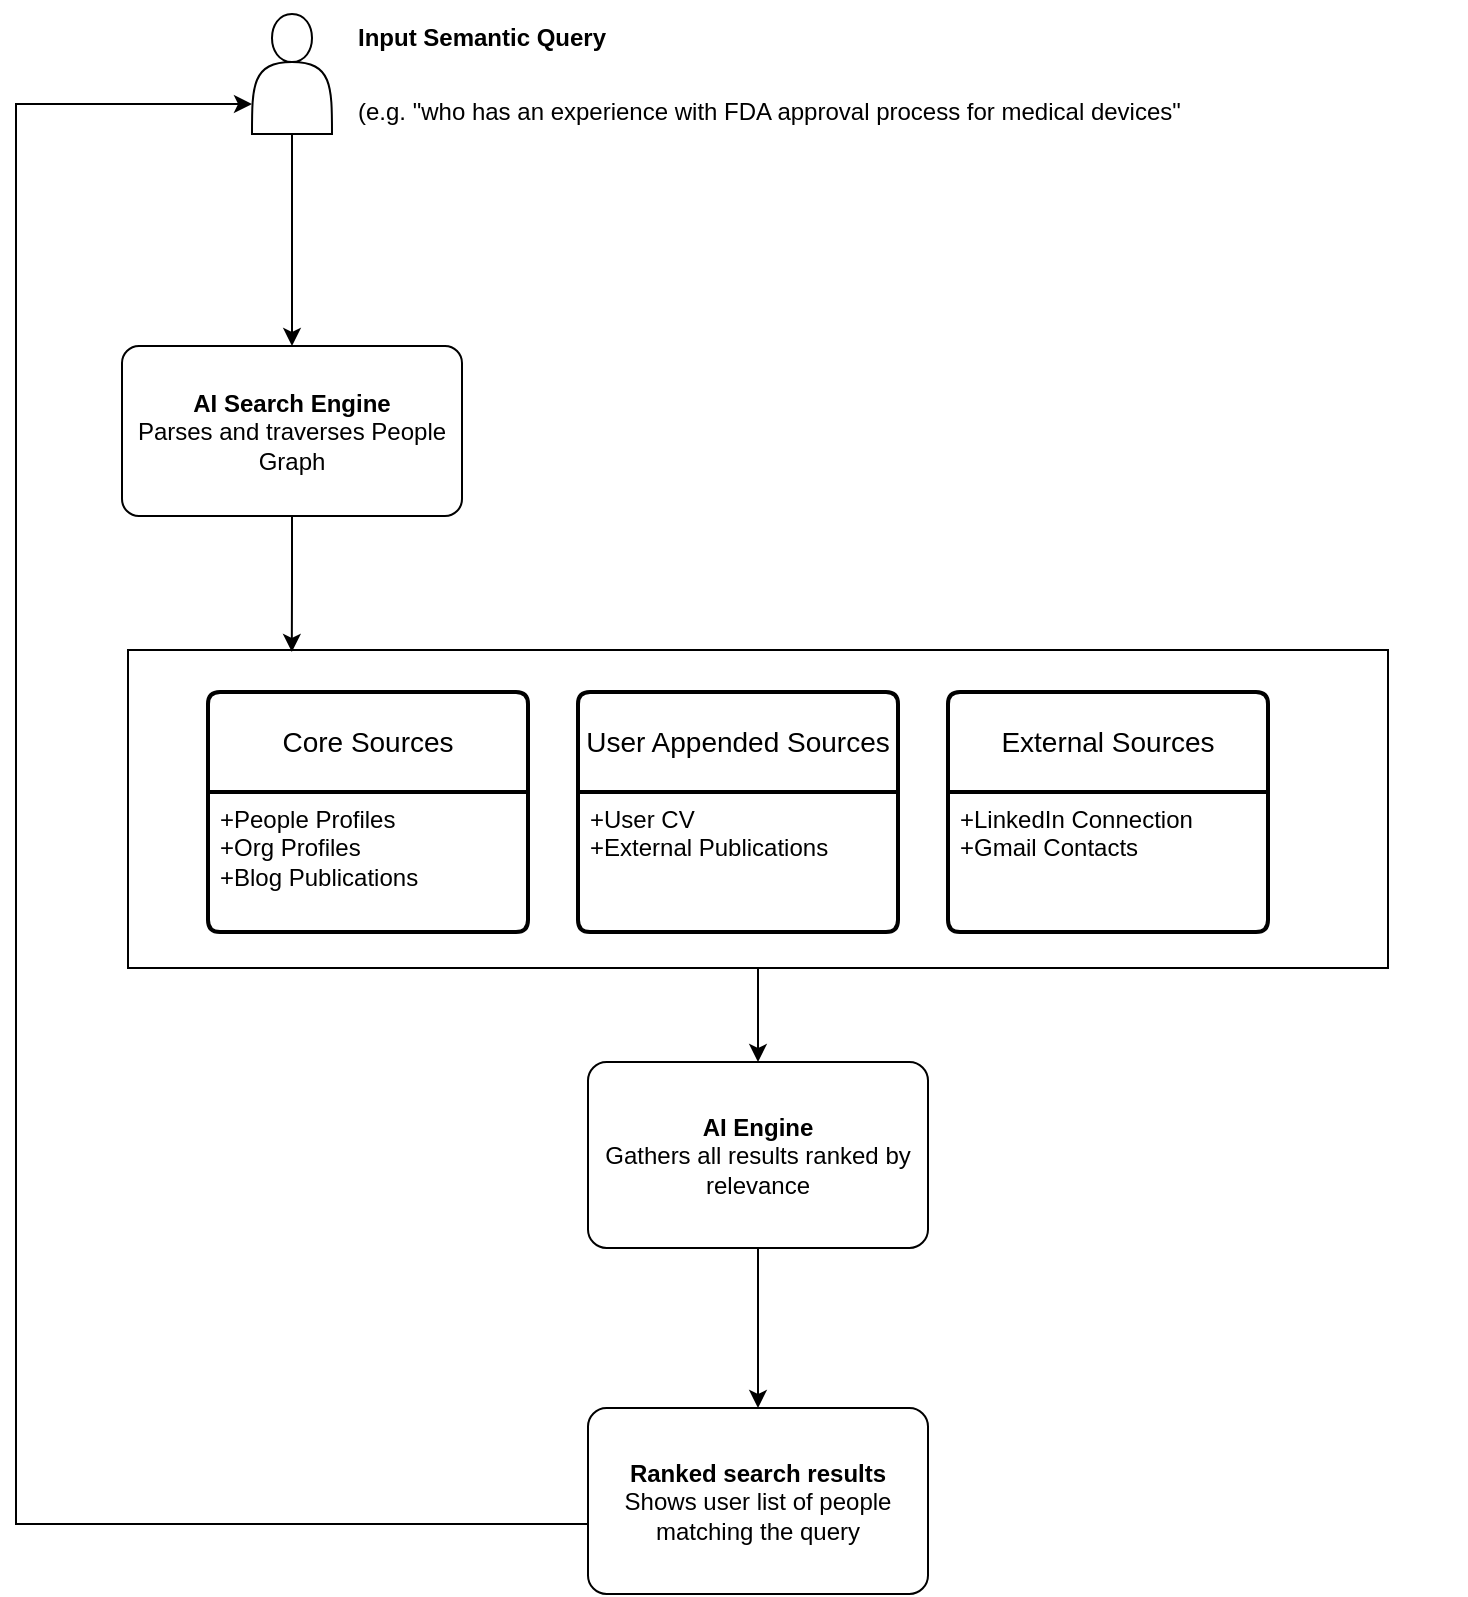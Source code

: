 <mxfile version="28.2.8">
  <diagram name="Page-1" id="Us_V7aIkj_etSqAl1GJg">
    <mxGraphModel dx="1878" dy="1024" grid="0" gridSize="10" guides="1" tooltips="1" connect="1" arrows="1" fold="1" page="1" pageScale="1" pageWidth="850" pageHeight="1100" math="0" shadow="0">
      <root>
        <mxCell id="0" />
        <mxCell id="1" parent="0" />
        <mxCell id="BnmAjJbs8yFJDw0bfUdu-28" value="" style="edgeStyle=orthogonalEdgeStyle;rounded=0;orthogonalLoop=1;jettySize=auto;html=1;" parent="1" source="BnmAjJbs8yFJDw0bfUdu-22" target="BnmAjJbs8yFJDw0bfUdu-24" edge="1">
          <mxGeometry relative="1" as="geometry" />
        </mxCell>
        <mxCell id="BnmAjJbs8yFJDw0bfUdu-22" value="" style="rounded=0;whiteSpace=wrap;html=1;" parent="1" vertex="1">
          <mxGeometry x="120" y="505" width="630" height="159" as="geometry" />
        </mxCell>
        <mxCell id="BnmAjJbs8yFJDw0bfUdu-4" value="" style="shape=actor;whiteSpace=wrap;html=1;" parent="1" vertex="1">
          <mxGeometry x="182" y="187" width="40" height="60" as="geometry" />
        </mxCell>
        <mxCell id="BnmAjJbs8yFJDw0bfUdu-6" value="&lt;h2 style=&quot;margin-top: 0px;&quot;&gt;&lt;span style=&quot;background-color: transparent; color: light-dark(rgb(0, 0, 0), rgb(255, 255, 255)); font-size: 12px;&quot;&gt;Input Semantic Query&amp;nbsp;&lt;/span&gt;&lt;/h2&gt;&lt;h2 style=&quot;margin-top: 0px;&quot;&gt;&lt;span style=&quot;font-weight: normal;&quot;&gt;&lt;span style=&quot;font-size: 12px;&quot;&gt;(e.g. &quot;&lt;/span&gt;&lt;span style=&quot;background-color: transparent; color: light-dark(rgb(0, 0, 0), rgb(255, 255, 255)); font-size: 12px;&quot; data-prosemirror-mark-name=&quot;strong&quot; data-prosemirror-content-type=&quot;mark&quot;&gt;who has an experience with FDA approval process for medical devices&quot;&lt;/span&gt;&lt;/span&gt;&lt;/h2&gt;" style="text;html=1;whiteSpace=wrap;overflow=hidden;rounded=0;" parent="1" vertex="1">
          <mxGeometry x="233" y="180" width="437" height="76" as="geometry" />
        </mxCell>
        <mxCell id="BnmAjJbs8yFJDw0bfUdu-13" value="&lt;b&gt;AI Search Engine&lt;/b&gt;&lt;div&gt;Parses and traverses People Graph&lt;/div&gt;" style="rounded=1;arcSize=10;whiteSpace=wrap;html=1;align=center;" parent="1" vertex="1">
          <mxGeometry x="117" y="353" width="170" height="85" as="geometry" />
        </mxCell>
        <mxCell id="BnmAjJbs8yFJDw0bfUdu-14" value="&lt;h2 style=&quot;margin-top: 0px;&quot;&gt;&lt;br&gt;&lt;/h2&gt;" style="text;html=1;whiteSpace=wrap;overflow=hidden;rounded=0;" parent="1" vertex="1">
          <mxGeometry x="297" y="401" width="492" height="120" as="geometry" />
        </mxCell>
        <mxCell id="BnmAjJbs8yFJDw0bfUdu-15" value="Core Sources" style="swimlane;childLayout=stackLayout;horizontal=1;startSize=50;horizontalStack=0;rounded=1;fontSize=14;fontStyle=0;strokeWidth=2;resizeParent=0;resizeLast=1;shadow=0;dashed=0;align=center;arcSize=4;whiteSpace=wrap;html=1;" parent="1" vertex="1">
          <mxGeometry x="160" y="526" width="160" height="120" as="geometry" />
        </mxCell>
        <mxCell id="BnmAjJbs8yFJDw0bfUdu-16" value="+People Profiles&lt;br&gt;+Org Profiles&lt;br&gt;+Blog Publications" style="align=left;strokeColor=none;fillColor=none;spacingLeft=4;spacingRight=4;fontSize=12;verticalAlign=top;resizable=0;rotatable=0;part=1;html=1;whiteSpace=wrap;" parent="BnmAjJbs8yFJDw0bfUdu-15" vertex="1">
          <mxGeometry y="50" width="160" height="70" as="geometry" />
        </mxCell>
        <mxCell id="BnmAjJbs8yFJDw0bfUdu-18" value="User Appended Sources" style="swimlane;childLayout=stackLayout;horizontal=1;startSize=50;horizontalStack=0;rounded=1;fontSize=14;fontStyle=0;strokeWidth=2;resizeParent=0;resizeLast=1;shadow=0;dashed=0;align=center;arcSize=4;whiteSpace=wrap;html=1;" parent="1" vertex="1">
          <mxGeometry x="345" y="526" width="160" height="120" as="geometry" />
        </mxCell>
        <mxCell id="BnmAjJbs8yFJDw0bfUdu-19" value="+User CV&lt;br&gt;+External Publications&lt;div&gt;&lt;br/&gt;&lt;/div&gt;" style="align=left;strokeColor=none;fillColor=none;spacingLeft=4;spacingRight=4;fontSize=12;verticalAlign=top;resizable=0;rotatable=0;part=1;html=1;whiteSpace=wrap;" parent="BnmAjJbs8yFJDw0bfUdu-18" vertex="1">
          <mxGeometry y="50" width="160" height="70" as="geometry" />
        </mxCell>
        <mxCell id="BnmAjJbs8yFJDw0bfUdu-20" value="External Sources" style="swimlane;childLayout=stackLayout;horizontal=1;startSize=50;horizontalStack=0;rounded=1;fontSize=14;fontStyle=0;strokeWidth=2;resizeParent=0;resizeLast=1;shadow=0;dashed=0;align=center;arcSize=4;whiteSpace=wrap;html=1;" parent="1" vertex="1">
          <mxGeometry x="530" y="526" width="160" height="120" as="geometry" />
        </mxCell>
        <mxCell id="BnmAjJbs8yFJDw0bfUdu-21" value="+LinkedIn Connection&amp;nbsp;&amp;nbsp;&lt;br&gt;+Gmail Contacts&lt;div&gt;&lt;br&gt;&lt;/div&gt;" style="align=left;strokeColor=none;fillColor=none;spacingLeft=4;spacingRight=4;fontSize=12;verticalAlign=top;resizable=0;rotatable=0;part=1;html=1;whiteSpace=wrap;" parent="BnmAjJbs8yFJDw0bfUdu-20" vertex="1">
          <mxGeometry y="50" width="160" height="70" as="geometry" />
        </mxCell>
        <mxCell id="BnmAjJbs8yFJDw0bfUdu-23" style="edgeStyle=orthogonalEdgeStyle;rounded=0;orthogonalLoop=1;jettySize=auto;html=1;exitX=0.5;exitY=1;exitDx=0;exitDy=0;entryX=0.13;entryY=0.006;entryDx=0;entryDy=0;entryPerimeter=0;" parent="1" source="BnmAjJbs8yFJDw0bfUdu-13" target="BnmAjJbs8yFJDw0bfUdu-22" edge="1">
          <mxGeometry relative="1" as="geometry" />
        </mxCell>
        <mxCell id="BnmAjJbs8yFJDw0bfUdu-30" value="" style="edgeStyle=orthogonalEdgeStyle;rounded=0;orthogonalLoop=1;jettySize=auto;html=1;" parent="1" source="BnmAjJbs8yFJDw0bfUdu-24" target="BnmAjJbs8yFJDw0bfUdu-29" edge="1">
          <mxGeometry relative="1" as="geometry" />
        </mxCell>
        <mxCell id="BnmAjJbs8yFJDw0bfUdu-24" value="&lt;b&gt;AI Engine&lt;/b&gt;&lt;div&gt;Gathers all results ranked by relevance&lt;/div&gt;" style="rounded=1;arcSize=10;whiteSpace=wrap;html=1;align=center;" parent="1" vertex="1">
          <mxGeometry x="350" y="711" width="170" height="93" as="geometry" />
        </mxCell>
        <mxCell id="BnmAjJbs8yFJDw0bfUdu-27" style="edgeStyle=orthogonalEdgeStyle;rounded=0;orthogonalLoop=1;jettySize=auto;html=1;exitX=0.5;exitY=1;exitDx=0;exitDy=0;entryX=0.5;entryY=0;entryDx=0;entryDy=0;" parent="1" source="BnmAjJbs8yFJDw0bfUdu-4" target="BnmAjJbs8yFJDw0bfUdu-13" edge="1">
          <mxGeometry relative="1" as="geometry">
            <mxPoint x="201.5" y="266" as="sourcePoint" />
            <mxPoint x="201.5" y="334" as="targetPoint" />
          </mxGeometry>
        </mxCell>
        <mxCell id="BnmAjJbs8yFJDw0bfUdu-31" style="edgeStyle=orthogonalEdgeStyle;rounded=0;orthogonalLoop=1;jettySize=auto;html=1;exitX=0.012;exitY=0.624;exitDx=0;exitDy=0;entryX=0;entryY=0.75;entryDx=0;entryDy=0;exitPerimeter=0;" parent="1" source="BnmAjJbs8yFJDw0bfUdu-29" target="BnmAjJbs8yFJDw0bfUdu-4" edge="1">
          <mxGeometry relative="1" as="geometry">
            <mxPoint x="235" y="941.5" as="sourcePoint" />
            <mxPoint x="67" y="243" as="targetPoint" />
            <Array as="points">
              <mxPoint x="64" y="942" />
              <mxPoint x="64" y="232" />
            </Array>
          </mxGeometry>
        </mxCell>
        <mxCell id="BnmAjJbs8yFJDw0bfUdu-29" value="&lt;b&gt;Ranked search results&lt;/b&gt;&lt;div&gt;Shows user list of people matching the query&lt;/div&gt;" style="rounded=1;arcSize=10;whiteSpace=wrap;html=1;align=center;" parent="1" vertex="1">
          <mxGeometry x="350" y="884" width="170" height="93" as="geometry" />
        </mxCell>
      </root>
    </mxGraphModel>
  </diagram>
</mxfile>
